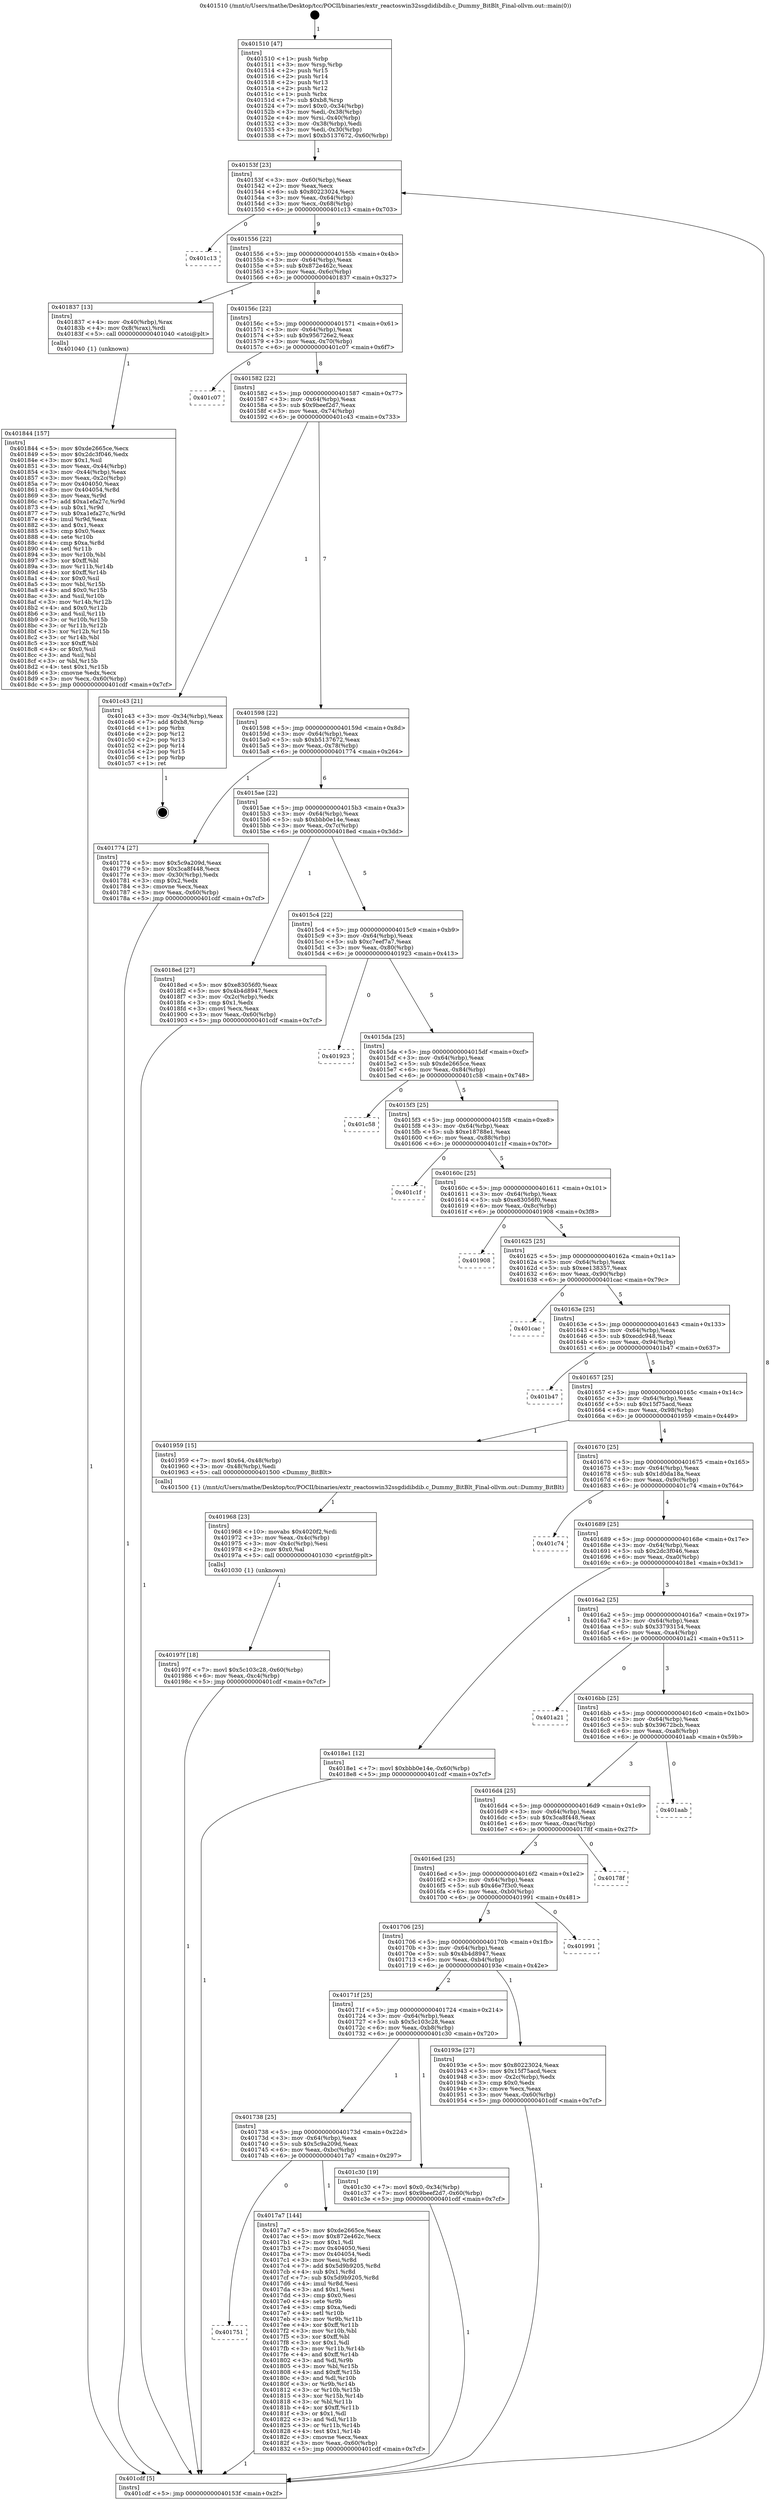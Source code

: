 digraph "0x401510" {
  label = "0x401510 (/mnt/c/Users/mathe/Desktop/tcc/POCII/binaries/extr_reactoswin32ssgdidibdib.c_Dummy_BitBlt_Final-ollvm.out::main(0))"
  labelloc = "t"
  node[shape=record]

  Entry [label="",width=0.3,height=0.3,shape=circle,fillcolor=black,style=filled]
  "0x40153f" [label="{
     0x40153f [23]\l
     | [instrs]\l
     &nbsp;&nbsp;0x40153f \<+3\>: mov -0x60(%rbp),%eax\l
     &nbsp;&nbsp;0x401542 \<+2\>: mov %eax,%ecx\l
     &nbsp;&nbsp;0x401544 \<+6\>: sub $0x80223024,%ecx\l
     &nbsp;&nbsp;0x40154a \<+3\>: mov %eax,-0x64(%rbp)\l
     &nbsp;&nbsp;0x40154d \<+3\>: mov %ecx,-0x68(%rbp)\l
     &nbsp;&nbsp;0x401550 \<+6\>: je 0000000000401c13 \<main+0x703\>\l
  }"]
  "0x401c13" [label="{
     0x401c13\l
  }", style=dashed]
  "0x401556" [label="{
     0x401556 [22]\l
     | [instrs]\l
     &nbsp;&nbsp;0x401556 \<+5\>: jmp 000000000040155b \<main+0x4b\>\l
     &nbsp;&nbsp;0x40155b \<+3\>: mov -0x64(%rbp),%eax\l
     &nbsp;&nbsp;0x40155e \<+5\>: sub $0x872e462c,%eax\l
     &nbsp;&nbsp;0x401563 \<+3\>: mov %eax,-0x6c(%rbp)\l
     &nbsp;&nbsp;0x401566 \<+6\>: je 0000000000401837 \<main+0x327\>\l
  }"]
  Exit [label="",width=0.3,height=0.3,shape=circle,fillcolor=black,style=filled,peripheries=2]
  "0x401837" [label="{
     0x401837 [13]\l
     | [instrs]\l
     &nbsp;&nbsp;0x401837 \<+4\>: mov -0x40(%rbp),%rax\l
     &nbsp;&nbsp;0x40183b \<+4\>: mov 0x8(%rax),%rdi\l
     &nbsp;&nbsp;0x40183f \<+5\>: call 0000000000401040 \<atoi@plt\>\l
     | [calls]\l
     &nbsp;&nbsp;0x401040 \{1\} (unknown)\l
  }"]
  "0x40156c" [label="{
     0x40156c [22]\l
     | [instrs]\l
     &nbsp;&nbsp;0x40156c \<+5\>: jmp 0000000000401571 \<main+0x61\>\l
     &nbsp;&nbsp;0x401571 \<+3\>: mov -0x64(%rbp),%eax\l
     &nbsp;&nbsp;0x401574 \<+5\>: sub $0x956726e2,%eax\l
     &nbsp;&nbsp;0x401579 \<+3\>: mov %eax,-0x70(%rbp)\l
     &nbsp;&nbsp;0x40157c \<+6\>: je 0000000000401c07 \<main+0x6f7\>\l
  }"]
  "0x40197f" [label="{
     0x40197f [18]\l
     | [instrs]\l
     &nbsp;&nbsp;0x40197f \<+7\>: movl $0x5c103c28,-0x60(%rbp)\l
     &nbsp;&nbsp;0x401986 \<+6\>: mov %eax,-0xc4(%rbp)\l
     &nbsp;&nbsp;0x40198c \<+5\>: jmp 0000000000401cdf \<main+0x7cf\>\l
  }"]
  "0x401c07" [label="{
     0x401c07\l
  }", style=dashed]
  "0x401582" [label="{
     0x401582 [22]\l
     | [instrs]\l
     &nbsp;&nbsp;0x401582 \<+5\>: jmp 0000000000401587 \<main+0x77\>\l
     &nbsp;&nbsp;0x401587 \<+3\>: mov -0x64(%rbp),%eax\l
     &nbsp;&nbsp;0x40158a \<+5\>: sub $0x9beef2d7,%eax\l
     &nbsp;&nbsp;0x40158f \<+3\>: mov %eax,-0x74(%rbp)\l
     &nbsp;&nbsp;0x401592 \<+6\>: je 0000000000401c43 \<main+0x733\>\l
  }"]
  "0x401968" [label="{
     0x401968 [23]\l
     | [instrs]\l
     &nbsp;&nbsp;0x401968 \<+10\>: movabs $0x4020f2,%rdi\l
     &nbsp;&nbsp;0x401972 \<+3\>: mov %eax,-0x4c(%rbp)\l
     &nbsp;&nbsp;0x401975 \<+3\>: mov -0x4c(%rbp),%esi\l
     &nbsp;&nbsp;0x401978 \<+2\>: mov $0x0,%al\l
     &nbsp;&nbsp;0x40197a \<+5\>: call 0000000000401030 \<printf@plt\>\l
     | [calls]\l
     &nbsp;&nbsp;0x401030 \{1\} (unknown)\l
  }"]
  "0x401c43" [label="{
     0x401c43 [21]\l
     | [instrs]\l
     &nbsp;&nbsp;0x401c43 \<+3\>: mov -0x34(%rbp),%eax\l
     &nbsp;&nbsp;0x401c46 \<+7\>: add $0xb8,%rsp\l
     &nbsp;&nbsp;0x401c4d \<+1\>: pop %rbx\l
     &nbsp;&nbsp;0x401c4e \<+2\>: pop %r12\l
     &nbsp;&nbsp;0x401c50 \<+2\>: pop %r13\l
     &nbsp;&nbsp;0x401c52 \<+2\>: pop %r14\l
     &nbsp;&nbsp;0x401c54 \<+2\>: pop %r15\l
     &nbsp;&nbsp;0x401c56 \<+1\>: pop %rbp\l
     &nbsp;&nbsp;0x401c57 \<+1\>: ret\l
  }"]
  "0x401598" [label="{
     0x401598 [22]\l
     | [instrs]\l
     &nbsp;&nbsp;0x401598 \<+5\>: jmp 000000000040159d \<main+0x8d\>\l
     &nbsp;&nbsp;0x40159d \<+3\>: mov -0x64(%rbp),%eax\l
     &nbsp;&nbsp;0x4015a0 \<+5\>: sub $0xb5137672,%eax\l
     &nbsp;&nbsp;0x4015a5 \<+3\>: mov %eax,-0x78(%rbp)\l
     &nbsp;&nbsp;0x4015a8 \<+6\>: je 0000000000401774 \<main+0x264\>\l
  }"]
  "0x401844" [label="{
     0x401844 [157]\l
     | [instrs]\l
     &nbsp;&nbsp;0x401844 \<+5\>: mov $0xde2665ce,%ecx\l
     &nbsp;&nbsp;0x401849 \<+5\>: mov $0x2dc3f046,%edx\l
     &nbsp;&nbsp;0x40184e \<+3\>: mov $0x1,%sil\l
     &nbsp;&nbsp;0x401851 \<+3\>: mov %eax,-0x44(%rbp)\l
     &nbsp;&nbsp;0x401854 \<+3\>: mov -0x44(%rbp),%eax\l
     &nbsp;&nbsp;0x401857 \<+3\>: mov %eax,-0x2c(%rbp)\l
     &nbsp;&nbsp;0x40185a \<+7\>: mov 0x404050,%eax\l
     &nbsp;&nbsp;0x401861 \<+8\>: mov 0x404054,%r8d\l
     &nbsp;&nbsp;0x401869 \<+3\>: mov %eax,%r9d\l
     &nbsp;&nbsp;0x40186c \<+7\>: add $0xa1efa27c,%r9d\l
     &nbsp;&nbsp;0x401873 \<+4\>: sub $0x1,%r9d\l
     &nbsp;&nbsp;0x401877 \<+7\>: sub $0xa1efa27c,%r9d\l
     &nbsp;&nbsp;0x40187e \<+4\>: imul %r9d,%eax\l
     &nbsp;&nbsp;0x401882 \<+3\>: and $0x1,%eax\l
     &nbsp;&nbsp;0x401885 \<+3\>: cmp $0x0,%eax\l
     &nbsp;&nbsp;0x401888 \<+4\>: sete %r10b\l
     &nbsp;&nbsp;0x40188c \<+4\>: cmp $0xa,%r8d\l
     &nbsp;&nbsp;0x401890 \<+4\>: setl %r11b\l
     &nbsp;&nbsp;0x401894 \<+3\>: mov %r10b,%bl\l
     &nbsp;&nbsp;0x401897 \<+3\>: xor $0xff,%bl\l
     &nbsp;&nbsp;0x40189a \<+3\>: mov %r11b,%r14b\l
     &nbsp;&nbsp;0x40189d \<+4\>: xor $0xff,%r14b\l
     &nbsp;&nbsp;0x4018a1 \<+4\>: xor $0x0,%sil\l
     &nbsp;&nbsp;0x4018a5 \<+3\>: mov %bl,%r15b\l
     &nbsp;&nbsp;0x4018a8 \<+4\>: and $0x0,%r15b\l
     &nbsp;&nbsp;0x4018ac \<+3\>: and %sil,%r10b\l
     &nbsp;&nbsp;0x4018af \<+3\>: mov %r14b,%r12b\l
     &nbsp;&nbsp;0x4018b2 \<+4\>: and $0x0,%r12b\l
     &nbsp;&nbsp;0x4018b6 \<+3\>: and %sil,%r11b\l
     &nbsp;&nbsp;0x4018b9 \<+3\>: or %r10b,%r15b\l
     &nbsp;&nbsp;0x4018bc \<+3\>: or %r11b,%r12b\l
     &nbsp;&nbsp;0x4018bf \<+3\>: xor %r12b,%r15b\l
     &nbsp;&nbsp;0x4018c2 \<+3\>: or %r14b,%bl\l
     &nbsp;&nbsp;0x4018c5 \<+3\>: xor $0xff,%bl\l
     &nbsp;&nbsp;0x4018c8 \<+4\>: or $0x0,%sil\l
     &nbsp;&nbsp;0x4018cc \<+3\>: and %sil,%bl\l
     &nbsp;&nbsp;0x4018cf \<+3\>: or %bl,%r15b\l
     &nbsp;&nbsp;0x4018d2 \<+4\>: test $0x1,%r15b\l
     &nbsp;&nbsp;0x4018d6 \<+3\>: cmovne %edx,%ecx\l
     &nbsp;&nbsp;0x4018d9 \<+3\>: mov %ecx,-0x60(%rbp)\l
     &nbsp;&nbsp;0x4018dc \<+5\>: jmp 0000000000401cdf \<main+0x7cf\>\l
  }"]
  "0x401774" [label="{
     0x401774 [27]\l
     | [instrs]\l
     &nbsp;&nbsp;0x401774 \<+5\>: mov $0x5c9a209d,%eax\l
     &nbsp;&nbsp;0x401779 \<+5\>: mov $0x3ca8f448,%ecx\l
     &nbsp;&nbsp;0x40177e \<+3\>: mov -0x30(%rbp),%edx\l
     &nbsp;&nbsp;0x401781 \<+3\>: cmp $0x2,%edx\l
     &nbsp;&nbsp;0x401784 \<+3\>: cmovne %ecx,%eax\l
     &nbsp;&nbsp;0x401787 \<+3\>: mov %eax,-0x60(%rbp)\l
     &nbsp;&nbsp;0x40178a \<+5\>: jmp 0000000000401cdf \<main+0x7cf\>\l
  }"]
  "0x4015ae" [label="{
     0x4015ae [22]\l
     | [instrs]\l
     &nbsp;&nbsp;0x4015ae \<+5\>: jmp 00000000004015b3 \<main+0xa3\>\l
     &nbsp;&nbsp;0x4015b3 \<+3\>: mov -0x64(%rbp),%eax\l
     &nbsp;&nbsp;0x4015b6 \<+5\>: sub $0xbbb0e14e,%eax\l
     &nbsp;&nbsp;0x4015bb \<+3\>: mov %eax,-0x7c(%rbp)\l
     &nbsp;&nbsp;0x4015be \<+6\>: je 00000000004018ed \<main+0x3dd\>\l
  }"]
  "0x401cdf" [label="{
     0x401cdf [5]\l
     | [instrs]\l
     &nbsp;&nbsp;0x401cdf \<+5\>: jmp 000000000040153f \<main+0x2f\>\l
  }"]
  "0x401510" [label="{
     0x401510 [47]\l
     | [instrs]\l
     &nbsp;&nbsp;0x401510 \<+1\>: push %rbp\l
     &nbsp;&nbsp;0x401511 \<+3\>: mov %rsp,%rbp\l
     &nbsp;&nbsp;0x401514 \<+2\>: push %r15\l
     &nbsp;&nbsp;0x401516 \<+2\>: push %r14\l
     &nbsp;&nbsp;0x401518 \<+2\>: push %r13\l
     &nbsp;&nbsp;0x40151a \<+2\>: push %r12\l
     &nbsp;&nbsp;0x40151c \<+1\>: push %rbx\l
     &nbsp;&nbsp;0x40151d \<+7\>: sub $0xb8,%rsp\l
     &nbsp;&nbsp;0x401524 \<+7\>: movl $0x0,-0x34(%rbp)\l
     &nbsp;&nbsp;0x40152b \<+3\>: mov %edi,-0x38(%rbp)\l
     &nbsp;&nbsp;0x40152e \<+4\>: mov %rsi,-0x40(%rbp)\l
     &nbsp;&nbsp;0x401532 \<+3\>: mov -0x38(%rbp),%edi\l
     &nbsp;&nbsp;0x401535 \<+3\>: mov %edi,-0x30(%rbp)\l
     &nbsp;&nbsp;0x401538 \<+7\>: movl $0xb5137672,-0x60(%rbp)\l
  }"]
  "0x401751" [label="{
     0x401751\l
  }", style=dashed]
  "0x4018ed" [label="{
     0x4018ed [27]\l
     | [instrs]\l
     &nbsp;&nbsp;0x4018ed \<+5\>: mov $0xe83056f0,%eax\l
     &nbsp;&nbsp;0x4018f2 \<+5\>: mov $0x4b4d8947,%ecx\l
     &nbsp;&nbsp;0x4018f7 \<+3\>: mov -0x2c(%rbp),%edx\l
     &nbsp;&nbsp;0x4018fa \<+3\>: cmp $0x1,%edx\l
     &nbsp;&nbsp;0x4018fd \<+3\>: cmovl %ecx,%eax\l
     &nbsp;&nbsp;0x401900 \<+3\>: mov %eax,-0x60(%rbp)\l
     &nbsp;&nbsp;0x401903 \<+5\>: jmp 0000000000401cdf \<main+0x7cf\>\l
  }"]
  "0x4015c4" [label="{
     0x4015c4 [22]\l
     | [instrs]\l
     &nbsp;&nbsp;0x4015c4 \<+5\>: jmp 00000000004015c9 \<main+0xb9\>\l
     &nbsp;&nbsp;0x4015c9 \<+3\>: mov -0x64(%rbp),%eax\l
     &nbsp;&nbsp;0x4015cc \<+5\>: sub $0xc7eef7a7,%eax\l
     &nbsp;&nbsp;0x4015d1 \<+3\>: mov %eax,-0x80(%rbp)\l
     &nbsp;&nbsp;0x4015d4 \<+6\>: je 0000000000401923 \<main+0x413\>\l
  }"]
  "0x4017a7" [label="{
     0x4017a7 [144]\l
     | [instrs]\l
     &nbsp;&nbsp;0x4017a7 \<+5\>: mov $0xde2665ce,%eax\l
     &nbsp;&nbsp;0x4017ac \<+5\>: mov $0x872e462c,%ecx\l
     &nbsp;&nbsp;0x4017b1 \<+2\>: mov $0x1,%dl\l
     &nbsp;&nbsp;0x4017b3 \<+7\>: mov 0x404050,%esi\l
     &nbsp;&nbsp;0x4017ba \<+7\>: mov 0x404054,%edi\l
     &nbsp;&nbsp;0x4017c1 \<+3\>: mov %esi,%r8d\l
     &nbsp;&nbsp;0x4017c4 \<+7\>: add $0x5d9b9205,%r8d\l
     &nbsp;&nbsp;0x4017cb \<+4\>: sub $0x1,%r8d\l
     &nbsp;&nbsp;0x4017cf \<+7\>: sub $0x5d9b9205,%r8d\l
     &nbsp;&nbsp;0x4017d6 \<+4\>: imul %r8d,%esi\l
     &nbsp;&nbsp;0x4017da \<+3\>: and $0x1,%esi\l
     &nbsp;&nbsp;0x4017dd \<+3\>: cmp $0x0,%esi\l
     &nbsp;&nbsp;0x4017e0 \<+4\>: sete %r9b\l
     &nbsp;&nbsp;0x4017e4 \<+3\>: cmp $0xa,%edi\l
     &nbsp;&nbsp;0x4017e7 \<+4\>: setl %r10b\l
     &nbsp;&nbsp;0x4017eb \<+3\>: mov %r9b,%r11b\l
     &nbsp;&nbsp;0x4017ee \<+4\>: xor $0xff,%r11b\l
     &nbsp;&nbsp;0x4017f2 \<+3\>: mov %r10b,%bl\l
     &nbsp;&nbsp;0x4017f5 \<+3\>: xor $0xff,%bl\l
     &nbsp;&nbsp;0x4017f8 \<+3\>: xor $0x1,%dl\l
     &nbsp;&nbsp;0x4017fb \<+3\>: mov %r11b,%r14b\l
     &nbsp;&nbsp;0x4017fe \<+4\>: and $0xff,%r14b\l
     &nbsp;&nbsp;0x401802 \<+3\>: and %dl,%r9b\l
     &nbsp;&nbsp;0x401805 \<+3\>: mov %bl,%r15b\l
     &nbsp;&nbsp;0x401808 \<+4\>: and $0xff,%r15b\l
     &nbsp;&nbsp;0x40180c \<+3\>: and %dl,%r10b\l
     &nbsp;&nbsp;0x40180f \<+3\>: or %r9b,%r14b\l
     &nbsp;&nbsp;0x401812 \<+3\>: or %r10b,%r15b\l
     &nbsp;&nbsp;0x401815 \<+3\>: xor %r15b,%r14b\l
     &nbsp;&nbsp;0x401818 \<+3\>: or %bl,%r11b\l
     &nbsp;&nbsp;0x40181b \<+4\>: xor $0xff,%r11b\l
     &nbsp;&nbsp;0x40181f \<+3\>: or $0x1,%dl\l
     &nbsp;&nbsp;0x401822 \<+3\>: and %dl,%r11b\l
     &nbsp;&nbsp;0x401825 \<+3\>: or %r11b,%r14b\l
     &nbsp;&nbsp;0x401828 \<+4\>: test $0x1,%r14b\l
     &nbsp;&nbsp;0x40182c \<+3\>: cmovne %ecx,%eax\l
     &nbsp;&nbsp;0x40182f \<+3\>: mov %eax,-0x60(%rbp)\l
     &nbsp;&nbsp;0x401832 \<+5\>: jmp 0000000000401cdf \<main+0x7cf\>\l
  }"]
  "0x401923" [label="{
     0x401923\l
  }", style=dashed]
  "0x4015da" [label="{
     0x4015da [25]\l
     | [instrs]\l
     &nbsp;&nbsp;0x4015da \<+5\>: jmp 00000000004015df \<main+0xcf\>\l
     &nbsp;&nbsp;0x4015df \<+3\>: mov -0x64(%rbp),%eax\l
     &nbsp;&nbsp;0x4015e2 \<+5\>: sub $0xde2665ce,%eax\l
     &nbsp;&nbsp;0x4015e7 \<+6\>: mov %eax,-0x84(%rbp)\l
     &nbsp;&nbsp;0x4015ed \<+6\>: je 0000000000401c58 \<main+0x748\>\l
  }"]
  "0x401738" [label="{
     0x401738 [25]\l
     | [instrs]\l
     &nbsp;&nbsp;0x401738 \<+5\>: jmp 000000000040173d \<main+0x22d\>\l
     &nbsp;&nbsp;0x40173d \<+3\>: mov -0x64(%rbp),%eax\l
     &nbsp;&nbsp;0x401740 \<+5\>: sub $0x5c9a209d,%eax\l
     &nbsp;&nbsp;0x401745 \<+6\>: mov %eax,-0xbc(%rbp)\l
     &nbsp;&nbsp;0x40174b \<+6\>: je 00000000004017a7 \<main+0x297\>\l
  }"]
  "0x401c58" [label="{
     0x401c58\l
  }", style=dashed]
  "0x4015f3" [label="{
     0x4015f3 [25]\l
     | [instrs]\l
     &nbsp;&nbsp;0x4015f3 \<+5\>: jmp 00000000004015f8 \<main+0xe8\>\l
     &nbsp;&nbsp;0x4015f8 \<+3\>: mov -0x64(%rbp),%eax\l
     &nbsp;&nbsp;0x4015fb \<+5\>: sub $0xe18788e1,%eax\l
     &nbsp;&nbsp;0x401600 \<+6\>: mov %eax,-0x88(%rbp)\l
     &nbsp;&nbsp;0x401606 \<+6\>: je 0000000000401c1f \<main+0x70f\>\l
  }"]
  "0x401c30" [label="{
     0x401c30 [19]\l
     | [instrs]\l
     &nbsp;&nbsp;0x401c30 \<+7\>: movl $0x0,-0x34(%rbp)\l
     &nbsp;&nbsp;0x401c37 \<+7\>: movl $0x9beef2d7,-0x60(%rbp)\l
     &nbsp;&nbsp;0x401c3e \<+5\>: jmp 0000000000401cdf \<main+0x7cf\>\l
  }"]
  "0x401c1f" [label="{
     0x401c1f\l
  }", style=dashed]
  "0x40160c" [label="{
     0x40160c [25]\l
     | [instrs]\l
     &nbsp;&nbsp;0x40160c \<+5\>: jmp 0000000000401611 \<main+0x101\>\l
     &nbsp;&nbsp;0x401611 \<+3\>: mov -0x64(%rbp),%eax\l
     &nbsp;&nbsp;0x401614 \<+5\>: sub $0xe83056f0,%eax\l
     &nbsp;&nbsp;0x401619 \<+6\>: mov %eax,-0x8c(%rbp)\l
     &nbsp;&nbsp;0x40161f \<+6\>: je 0000000000401908 \<main+0x3f8\>\l
  }"]
  "0x40171f" [label="{
     0x40171f [25]\l
     | [instrs]\l
     &nbsp;&nbsp;0x40171f \<+5\>: jmp 0000000000401724 \<main+0x214\>\l
     &nbsp;&nbsp;0x401724 \<+3\>: mov -0x64(%rbp),%eax\l
     &nbsp;&nbsp;0x401727 \<+5\>: sub $0x5c103c28,%eax\l
     &nbsp;&nbsp;0x40172c \<+6\>: mov %eax,-0xb8(%rbp)\l
     &nbsp;&nbsp;0x401732 \<+6\>: je 0000000000401c30 \<main+0x720\>\l
  }"]
  "0x401908" [label="{
     0x401908\l
  }", style=dashed]
  "0x401625" [label="{
     0x401625 [25]\l
     | [instrs]\l
     &nbsp;&nbsp;0x401625 \<+5\>: jmp 000000000040162a \<main+0x11a\>\l
     &nbsp;&nbsp;0x40162a \<+3\>: mov -0x64(%rbp),%eax\l
     &nbsp;&nbsp;0x40162d \<+5\>: sub $0xee138357,%eax\l
     &nbsp;&nbsp;0x401632 \<+6\>: mov %eax,-0x90(%rbp)\l
     &nbsp;&nbsp;0x401638 \<+6\>: je 0000000000401cac \<main+0x79c\>\l
  }"]
  "0x40193e" [label="{
     0x40193e [27]\l
     | [instrs]\l
     &nbsp;&nbsp;0x40193e \<+5\>: mov $0x80223024,%eax\l
     &nbsp;&nbsp;0x401943 \<+5\>: mov $0x15f75acd,%ecx\l
     &nbsp;&nbsp;0x401948 \<+3\>: mov -0x2c(%rbp),%edx\l
     &nbsp;&nbsp;0x40194b \<+3\>: cmp $0x0,%edx\l
     &nbsp;&nbsp;0x40194e \<+3\>: cmove %ecx,%eax\l
     &nbsp;&nbsp;0x401951 \<+3\>: mov %eax,-0x60(%rbp)\l
     &nbsp;&nbsp;0x401954 \<+5\>: jmp 0000000000401cdf \<main+0x7cf\>\l
  }"]
  "0x401cac" [label="{
     0x401cac\l
  }", style=dashed]
  "0x40163e" [label="{
     0x40163e [25]\l
     | [instrs]\l
     &nbsp;&nbsp;0x40163e \<+5\>: jmp 0000000000401643 \<main+0x133\>\l
     &nbsp;&nbsp;0x401643 \<+3\>: mov -0x64(%rbp),%eax\l
     &nbsp;&nbsp;0x401646 \<+5\>: sub $0xecdc948,%eax\l
     &nbsp;&nbsp;0x40164b \<+6\>: mov %eax,-0x94(%rbp)\l
     &nbsp;&nbsp;0x401651 \<+6\>: je 0000000000401b47 \<main+0x637\>\l
  }"]
  "0x401706" [label="{
     0x401706 [25]\l
     | [instrs]\l
     &nbsp;&nbsp;0x401706 \<+5\>: jmp 000000000040170b \<main+0x1fb\>\l
     &nbsp;&nbsp;0x40170b \<+3\>: mov -0x64(%rbp),%eax\l
     &nbsp;&nbsp;0x40170e \<+5\>: sub $0x4b4d8947,%eax\l
     &nbsp;&nbsp;0x401713 \<+6\>: mov %eax,-0xb4(%rbp)\l
     &nbsp;&nbsp;0x401719 \<+6\>: je 000000000040193e \<main+0x42e\>\l
  }"]
  "0x401b47" [label="{
     0x401b47\l
  }", style=dashed]
  "0x401657" [label="{
     0x401657 [25]\l
     | [instrs]\l
     &nbsp;&nbsp;0x401657 \<+5\>: jmp 000000000040165c \<main+0x14c\>\l
     &nbsp;&nbsp;0x40165c \<+3\>: mov -0x64(%rbp),%eax\l
     &nbsp;&nbsp;0x40165f \<+5\>: sub $0x15f75acd,%eax\l
     &nbsp;&nbsp;0x401664 \<+6\>: mov %eax,-0x98(%rbp)\l
     &nbsp;&nbsp;0x40166a \<+6\>: je 0000000000401959 \<main+0x449\>\l
  }"]
  "0x401991" [label="{
     0x401991\l
  }", style=dashed]
  "0x401959" [label="{
     0x401959 [15]\l
     | [instrs]\l
     &nbsp;&nbsp;0x401959 \<+7\>: movl $0x64,-0x48(%rbp)\l
     &nbsp;&nbsp;0x401960 \<+3\>: mov -0x48(%rbp),%edi\l
     &nbsp;&nbsp;0x401963 \<+5\>: call 0000000000401500 \<Dummy_BitBlt\>\l
     | [calls]\l
     &nbsp;&nbsp;0x401500 \{1\} (/mnt/c/Users/mathe/Desktop/tcc/POCII/binaries/extr_reactoswin32ssgdidibdib.c_Dummy_BitBlt_Final-ollvm.out::Dummy_BitBlt)\l
  }"]
  "0x401670" [label="{
     0x401670 [25]\l
     | [instrs]\l
     &nbsp;&nbsp;0x401670 \<+5\>: jmp 0000000000401675 \<main+0x165\>\l
     &nbsp;&nbsp;0x401675 \<+3\>: mov -0x64(%rbp),%eax\l
     &nbsp;&nbsp;0x401678 \<+5\>: sub $0x1d0da18a,%eax\l
     &nbsp;&nbsp;0x40167d \<+6\>: mov %eax,-0x9c(%rbp)\l
     &nbsp;&nbsp;0x401683 \<+6\>: je 0000000000401c74 \<main+0x764\>\l
  }"]
  "0x4016ed" [label="{
     0x4016ed [25]\l
     | [instrs]\l
     &nbsp;&nbsp;0x4016ed \<+5\>: jmp 00000000004016f2 \<main+0x1e2\>\l
     &nbsp;&nbsp;0x4016f2 \<+3\>: mov -0x64(%rbp),%eax\l
     &nbsp;&nbsp;0x4016f5 \<+5\>: sub $0x46e7f3c0,%eax\l
     &nbsp;&nbsp;0x4016fa \<+6\>: mov %eax,-0xb0(%rbp)\l
     &nbsp;&nbsp;0x401700 \<+6\>: je 0000000000401991 \<main+0x481\>\l
  }"]
  "0x401c74" [label="{
     0x401c74\l
  }", style=dashed]
  "0x401689" [label="{
     0x401689 [25]\l
     | [instrs]\l
     &nbsp;&nbsp;0x401689 \<+5\>: jmp 000000000040168e \<main+0x17e\>\l
     &nbsp;&nbsp;0x40168e \<+3\>: mov -0x64(%rbp),%eax\l
     &nbsp;&nbsp;0x401691 \<+5\>: sub $0x2dc3f046,%eax\l
     &nbsp;&nbsp;0x401696 \<+6\>: mov %eax,-0xa0(%rbp)\l
     &nbsp;&nbsp;0x40169c \<+6\>: je 00000000004018e1 \<main+0x3d1\>\l
  }"]
  "0x40178f" [label="{
     0x40178f\l
  }", style=dashed]
  "0x4018e1" [label="{
     0x4018e1 [12]\l
     | [instrs]\l
     &nbsp;&nbsp;0x4018e1 \<+7\>: movl $0xbbb0e14e,-0x60(%rbp)\l
     &nbsp;&nbsp;0x4018e8 \<+5\>: jmp 0000000000401cdf \<main+0x7cf\>\l
  }"]
  "0x4016a2" [label="{
     0x4016a2 [25]\l
     | [instrs]\l
     &nbsp;&nbsp;0x4016a2 \<+5\>: jmp 00000000004016a7 \<main+0x197\>\l
     &nbsp;&nbsp;0x4016a7 \<+3\>: mov -0x64(%rbp),%eax\l
     &nbsp;&nbsp;0x4016aa \<+5\>: sub $0x33793154,%eax\l
     &nbsp;&nbsp;0x4016af \<+6\>: mov %eax,-0xa4(%rbp)\l
     &nbsp;&nbsp;0x4016b5 \<+6\>: je 0000000000401a21 \<main+0x511\>\l
  }"]
  "0x4016d4" [label="{
     0x4016d4 [25]\l
     | [instrs]\l
     &nbsp;&nbsp;0x4016d4 \<+5\>: jmp 00000000004016d9 \<main+0x1c9\>\l
     &nbsp;&nbsp;0x4016d9 \<+3\>: mov -0x64(%rbp),%eax\l
     &nbsp;&nbsp;0x4016dc \<+5\>: sub $0x3ca8f448,%eax\l
     &nbsp;&nbsp;0x4016e1 \<+6\>: mov %eax,-0xac(%rbp)\l
     &nbsp;&nbsp;0x4016e7 \<+6\>: je 000000000040178f \<main+0x27f\>\l
  }"]
  "0x401a21" [label="{
     0x401a21\l
  }", style=dashed]
  "0x4016bb" [label="{
     0x4016bb [25]\l
     | [instrs]\l
     &nbsp;&nbsp;0x4016bb \<+5\>: jmp 00000000004016c0 \<main+0x1b0\>\l
     &nbsp;&nbsp;0x4016c0 \<+3\>: mov -0x64(%rbp),%eax\l
     &nbsp;&nbsp;0x4016c3 \<+5\>: sub $0x39672bcb,%eax\l
     &nbsp;&nbsp;0x4016c8 \<+6\>: mov %eax,-0xa8(%rbp)\l
     &nbsp;&nbsp;0x4016ce \<+6\>: je 0000000000401aab \<main+0x59b\>\l
  }"]
  "0x401aab" [label="{
     0x401aab\l
  }", style=dashed]
  Entry -> "0x401510" [label=" 1"]
  "0x40153f" -> "0x401c13" [label=" 0"]
  "0x40153f" -> "0x401556" [label=" 9"]
  "0x401c43" -> Exit [label=" 1"]
  "0x401556" -> "0x401837" [label=" 1"]
  "0x401556" -> "0x40156c" [label=" 8"]
  "0x401c30" -> "0x401cdf" [label=" 1"]
  "0x40156c" -> "0x401c07" [label=" 0"]
  "0x40156c" -> "0x401582" [label=" 8"]
  "0x40197f" -> "0x401cdf" [label=" 1"]
  "0x401582" -> "0x401c43" [label=" 1"]
  "0x401582" -> "0x401598" [label=" 7"]
  "0x401968" -> "0x40197f" [label=" 1"]
  "0x401598" -> "0x401774" [label=" 1"]
  "0x401598" -> "0x4015ae" [label=" 6"]
  "0x401774" -> "0x401cdf" [label=" 1"]
  "0x401510" -> "0x40153f" [label=" 1"]
  "0x401cdf" -> "0x40153f" [label=" 8"]
  "0x401959" -> "0x401968" [label=" 1"]
  "0x4015ae" -> "0x4018ed" [label=" 1"]
  "0x4015ae" -> "0x4015c4" [label=" 5"]
  "0x40193e" -> "0x401cdf" [label=" 1"]
  "0x4015c4" -> "0x401923" [label=" 0"]
  "0x4015c4" -> "0x4015da" [label=" 5"]
  "0x4018ed" -> "0x401cdf" [label=" 1"]
  "0x4015da" -> "0x401c58" [label=" 0"]
  "0x4015da" -> "0x4015f3" [label=" 5"]
  "0x401844" -> "0x401cdf" [label=" 1"]
  "0x4015f3" -> "0x401c1f" [label=" 0"]
  "0x4015f3" -> "0x40160c" [label=" 5"]
  "0x401837" -> "0x401844" [label=" 1"]
  "0x40160c" -> "0x401908" [label=" 0"]
  "0x40160c" -> "0x401625" [label=" 5"]
  "0x401738" -> "0x401751" [label=" 0"]
  "0x401625" -> "0x401cac" [label=" 0"]
  "0x401625" -> "0x40163e" [label=" 5"]
  "0x401738" -> "0x4017a7" [label=" 1"]
  "0x40163e" -> "0x401b47" [label=" 0"]
  "0x40163e" -> "0x401657" [label=" 5"]
  "0x40171f" -> "0x401738" [label=" 1"]
  "0x401657" -> "0x401959" [label=" 1"]
  "0x401657" -> "0x401670" [label=" 4"]
  "0x40171f" -> "0x401c30" [label=" 1"]
  "0x401670" -> "0x401c74" [label=" 0"]
  "0x401670" -> "0x401689" [label=" 4"]
  "0x401706" -> "0x40171f" [label=" 2"]
  "0x401689" -> "0x4018e1" [label=" 1"]
  "0x401689" -> "0x4016a2" [label=" 3"]
  "0x401706" -> "0x40193e" [label=" 1"]
  "0x4016a2" -> "0x401a21" [label=" 0"]
  "0x4016a2" -> "0x4016bb" [label=" 3"]
  "0x4016ed" -> "0x401706" [label=" 3"]
  "0x4016bb" -> "0x401aab" [label=" 0"]
  "0x4016bb" -> "0x4016d4" [label=" 3"]
  "0x4018e1" -> "0x401cdf" [label=" 1"]
  "0x4016d4" -> "0x40178f" [label=" 0"]
  "0x4016d4" -> "0x4016ed" [label=" 3"]
  "0x4017a7" -> "0x401cdf" [label=" 1"]
  "0x4016ed" -> "0x401991" [label=" 0"]
}
